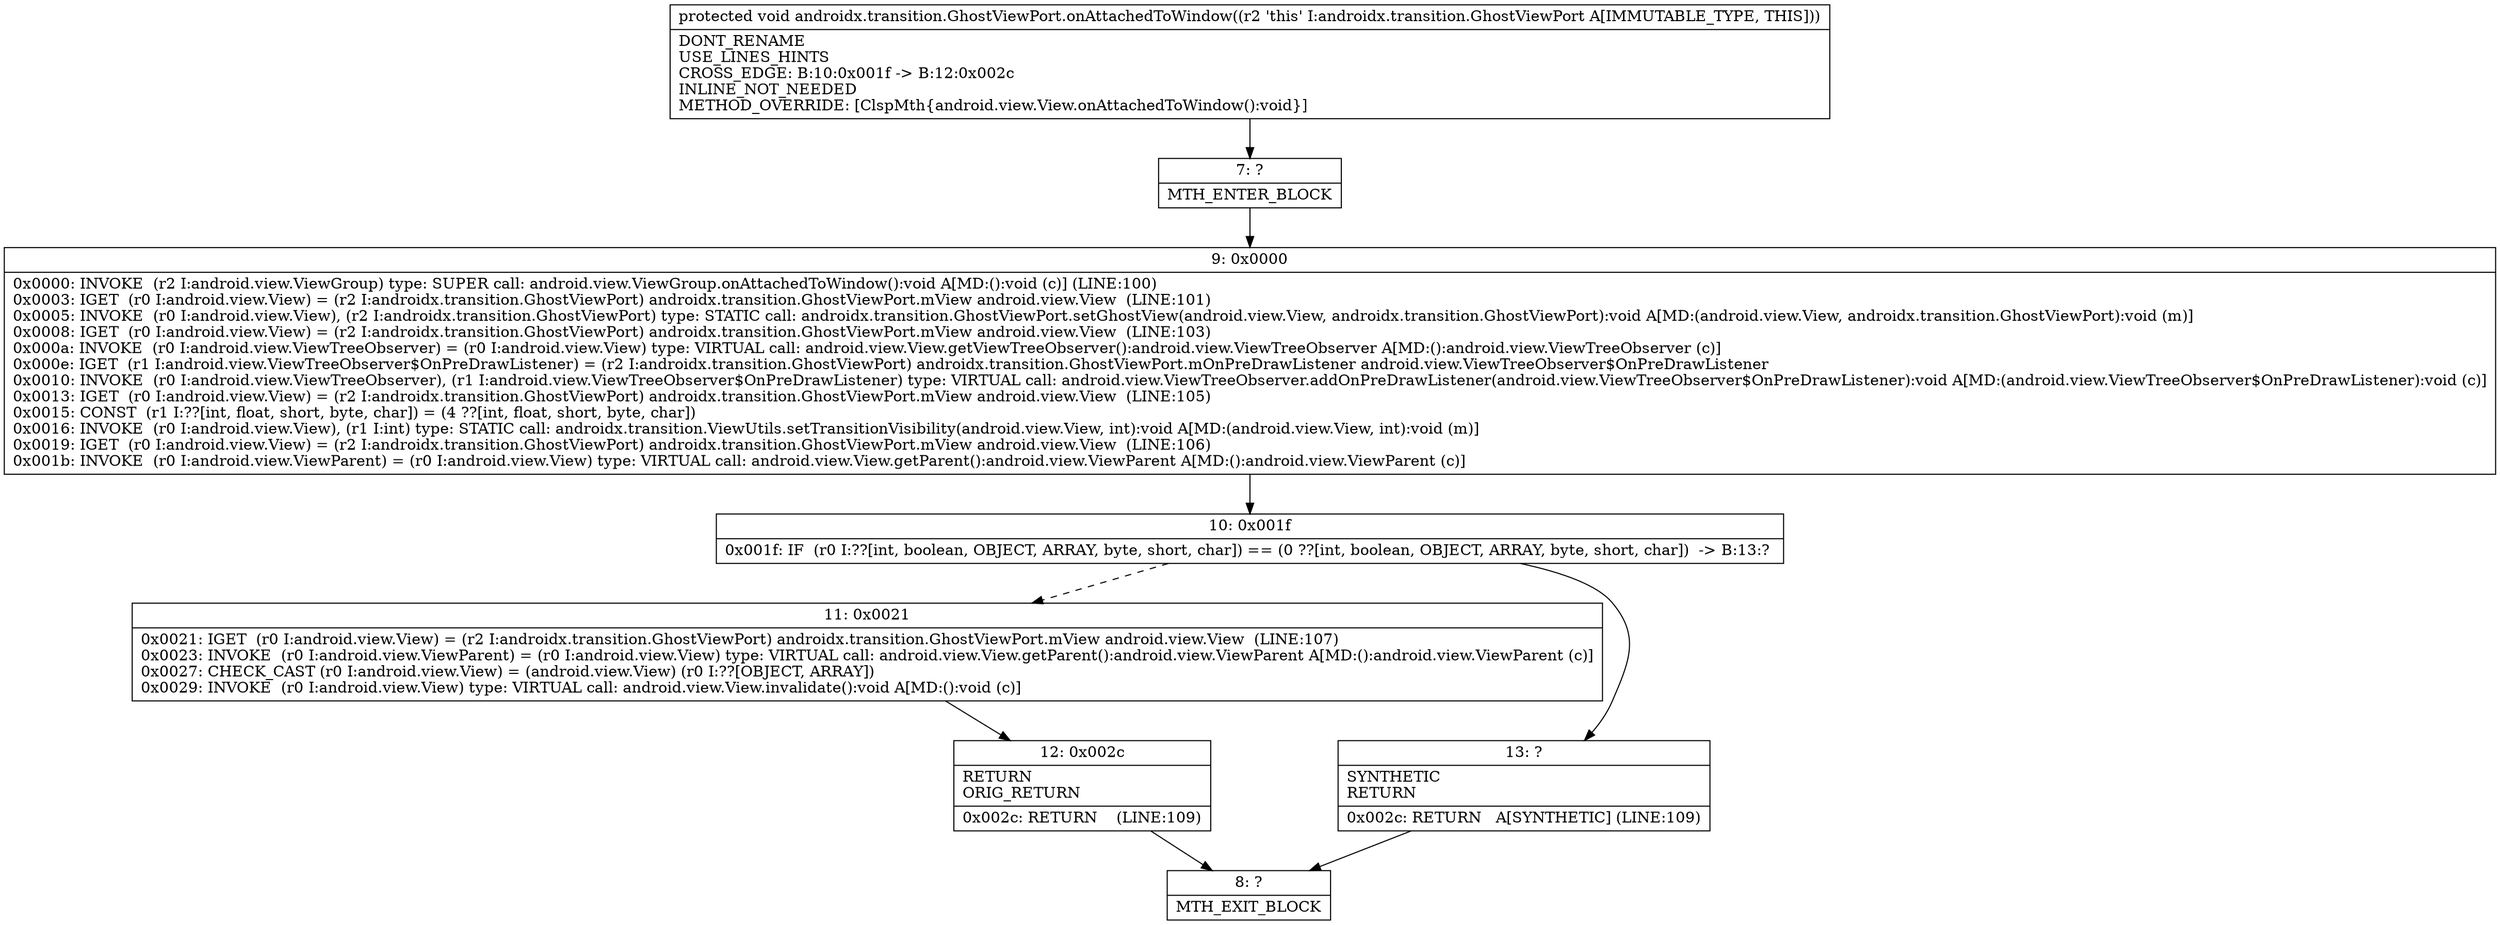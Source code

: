 digraph "CFG forandroidx.transition.GhostViewPort.onAttachedToWindow()V" {
Node_7 [shape=record,label="{7\:\ ?|MTH_ENTER_BLOCK\l}"];
Node_9 [shape=record,label="{9\:\ 0x0000|0x0000: INVOKE  (r2 I:android.view.ViewGroup) type: SUPER call: android.view.ViewGroup.onAttachedToWindow():void A[MD:():void (c)] (LINE:100)\l0x0003: IGET  (r0 I:android.view.View) = (r2 I:androidx.transition.GhostViewPort) androidx.transition.GhostViewPort.mView android.view.View  (LINE:101)\l0x0005: INVOKE  (r0 I:android.view.View), (r2 I:androidx.transition.GhostViewPort) type: STATIC call: androidx.transition.GhostViewPort.setGhostView(android.view.View, androidx.transition.GhostViewPort):void A[MD:(android.view.View, androidx.transition.GhostViewPort):void (m)]\l0x0008: IGET  (r0 I:android.view.View) = (r2 I:androidx.transition.GhostViewPort) androidx.transition.GhostViewPort.mView android.view.View  (LINE:103)\l0x000a: INVOKE  (r0 I:android.view.ViewTreeObserver) = (r0 I:android.view.View) type: VIRTUAL call: android.view.View.getViewTreeObserver():android.view.ViewTreeObserver A[MD:():android.view.ViewTreeObserver (c)]\l0x000e: IGET  (r1 I:android.view.ViewTreeObserver$OnPreDrawListener) = (r2 I:androidx.transition.GhostViewPort) androidx.transition.GhostViewPort.mOnPreDrawListener android.view.ViewTreeObserver$OnPreDrawListener \l0x0010: INVOKE  (r0 I:android.view.ViewTreeObserver), (r1 I:android.view.ViewTreeObserver$OnPreDrawListener) type: VIRTUAL call: android.view.ViewTreeObserver.addOnPreDrawListener(android.view.ViewTreeObserver$OnPreDrawListener):void A[MD:(android.view.ViewTreeObserver$OnPreDrawListener):void (c)]\l0x0013: IGET  (r0 I:android.view.View) = (r2 I:androidx.transition.GhostViewPort) androidx.transition.GhostViewPort.mView android.view.View  (LINE:105)\l0x0015: CONST  (r1 I:??[int, float, short, byte, char]) = (4 ??[int, float, short, byte, char]) \l0x0016: INVOKE  (r0 I:android.view.View), (r1 I:int) type: STATIC call: androidx.transition.ViewUtils.setTransitionVisibility(android.view.View, int):void A[MD:(android.view.View, int):void (m)]\l0x0019: IGET  (r0 I:android.view.View) = (r2 I:androidx.transition.GhostViewPort) androidx.transition.GhostViewPort.mView android.view.View  (LINE:106)\l0x001b: INVOKE  (r0 I:android.view.ViewParent) = (r0 I:android.view.View) type: VIRTUAL call: android.view.View.getParent():android.view.ViewParent A[MD:():android.view.ViewParent (c)]\l}"];
Node_10 [shape=record,label="{10\:\ 0x001f|0x001f: IF  (r0 I:??[int, boolean, OBJECT, ARRAY, byte, short, char]) == (0 ??[int, boolean, OBJECT, ARRAY, byte, short, char])  \-\> B:13:? \l}"];
Node_11 [shape=record,label="{11\:\ 0x0021|0x0021: IGET  (r0 I:android.view.View) = (r2 I:androidx.transition.GhostViewPort) androidx.transition.GhostViewPort.mView android.view.View  (LINE:107)\l0x0023: INVOKE  (r0 I:android.view.ViewParent) = (r0 I:android.view.View) type: VIRTUAL call: android.view.View.getParent():android.view.ViewParent A[MD:():android.view.ViewParent (c)]\l0x0027: CHECK_CAST (r0 I:android.view.View) = (android.view.View) (r0 I:??[OBJECT, ARRAY]) \l0x0029: INVOKE  (r0 I:android.view.View) type: VIRTUAL call: android.view.View.invalidate():void A[MD:():void (c)]\l}"];
Node_12 [shape=record,label="{12\:\ 0x002c|RETURN\lORIG_RETURN\l|0x002c: RETURN    (LINE:109)\l}"];
Node_8 [shape=record,label="{8\:\ ?|MTH_EXIT_BLOCK\l}"];
Node_13 [shape=record,label="{13\:\ ?|SYNTHETIC\lRETURN\l|0x002c: RETURN   A[SYNTHETIC] (LINE:109)\l}"];
MethodNode[shape=record,label="{protected void androidx.transition.GhostViewPort.onAttachedToWindow((r2 'this' I:androidx.transition.GhostViewPort A[IMMUTABLE_TYPE, THIS]))  | DONT_RENAME\lUSE_LINES_HINTS\lCROSS_EDGE: B:10:0x001f \-\> B:12:0x002c\lINLINE_NOT_NEEDED\lMETHOD_OVERRIDE: [ClspMth\{android.view.View.onAttachedToWindow():void\}]\l}"];
MethodNode -> Node_7;Node_7 -> Node_9;
Node_9 -> Node_10;
Node_10 -> Node_11[style=dashed];
Node_10 -> Node_13;
Node_11 -> Node_12;
Node_12 -> Node_8;
Node_13 -> Node_8;
}

